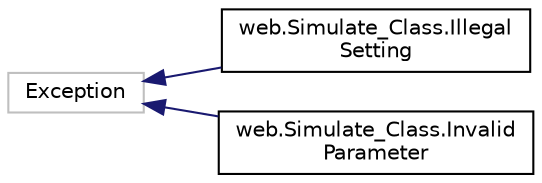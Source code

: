 digraph "Graphical Class Hierarchy"
{
  edge [fontname="Helvetica",fontsize="10",labelfontname="Helvetica",labelfontsize="10"];
  node [fontname="Helvetica",fontsize="10",shape=record];
  rankdir="LR";
  Node1 [label="Exception",height=0.2,width=0.4,color="grey75", fillcolor="white", style="filled"];
  Node1 -> Node2 [dir="back",color="midnightblue",fontsize="10",style="solid",fontname="Helvetica"];
  Node2 [label="web.Simulate_Class.Illegal\lSetting",height=0.2,width=0.4,color="black", fillcolor="white", style="filled",URL="$classweb_1_1_simulate___class_1_1_illegal_setting.html"];
  Node1 -> Node3 [dir="back",color="midnightblue",fontsize="10",style="solid",fontname="Helvetica"];
  Node3 [label="web.Simulate_Class.Invalid\lParameter",height=0.2,width=0.4,color="black", fillcolor="white", style="filled",URL="$classweb_1_1_simulate___class_1_1_invalid_parameter.html"];
}
